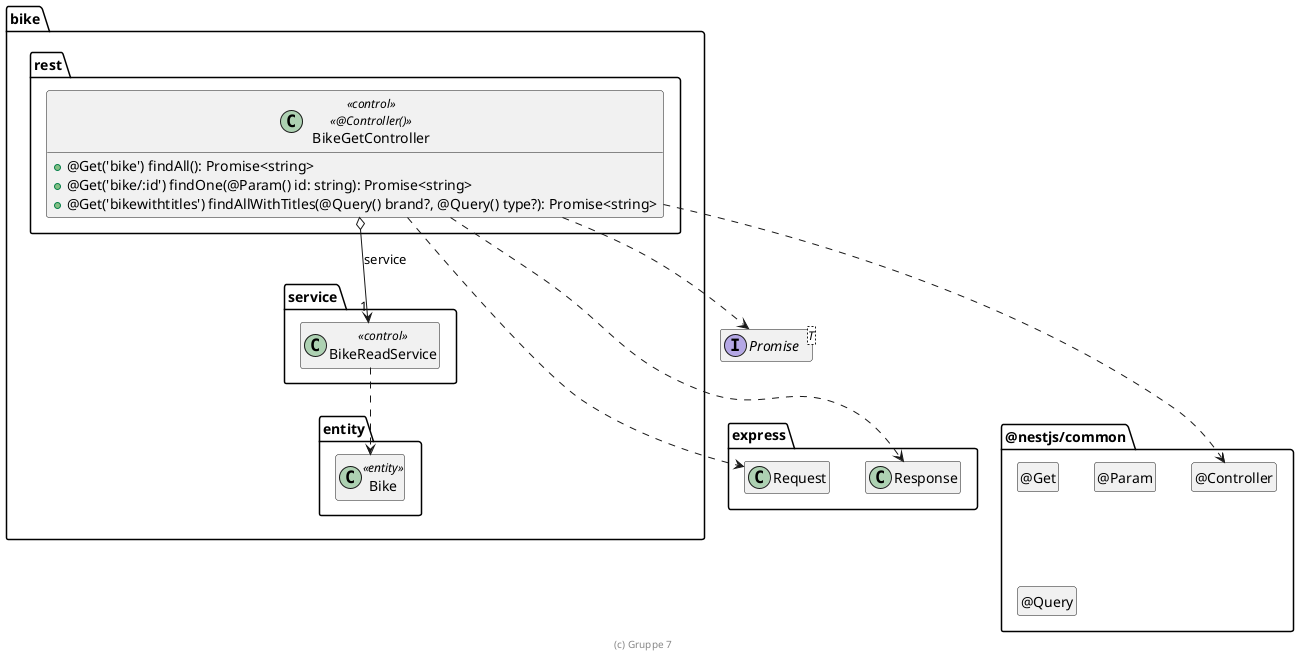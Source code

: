 ' Copyright (C) 2025 - present Dein Name
'
' This program is free software: you can redistribute it and/or modify
' it under the terms of the GNU General Public License as published by
' the Free Software Foundation, either version 3 of the License, or
' (at your option) any later version.
'
' This program is distributed in the hope that it will be useful,
' but WITHOUT ANY WARRANTY; without even the implied warranty of
' MERCHANTABILITY or FITNESS FOR A PARTICULAR PURPOSE.  See the
' GNU General Public License for more details.
'
' You should have received a copy of the GNU General Public License
' along with this program.  If not, see <https://www.gnu.org/licenses/>.

' Preview durch <Alt>d

@startuml Controller-Klasse

interface Promise<T>

package @nestjs/common {
  class "@Controller" as Controller
  hide Controller circle

  class "@Get" as Get
  hide Get circle

  class "@Param" as Param
  hide Param circle

  class "@Query" as Query
  hide Query circle
}

package express {
  class Request
  class Response
}

package bike {
  package entity {
    class Bike <<entity>>
  }

  package service {
    class BikeReadService <<control>> 
  }

  package rest {
    class BikeGetController <<control>> <<@Controller()>> {
      + @Get('bike') findAll(): Promise<string>
      + @Get('bike/:id') findOne(@Param() id: string): Promise<string>
      + @Get('bikewithtitles') findAllWithTitles(@Query() brand?, @Query() type?): Promise<string>
    }

    BikeGetController o--> "1" BikeReadService : service

    BikeGetController ..> Controller
    BikeGetController ..> Request
    BikeGetController ..> Response
    BikeGetController ..> Promise
    BikeReadService ..> Bike

    BikeReadService .[hidden].> Request
    Response .right[hidden].> Controller
  }
}

hide empty members

footer (c) Gruppe 7

@enduml
